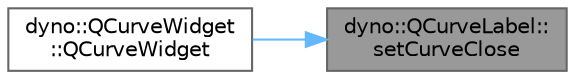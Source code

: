 digraph "dyno::QCurveLabel::setCurveClose"
{
 // LATEX_PDF_SIZE
  bgcolor="transparent";
  edge [fontname=Helvetica,fontsize=10,labelfontname=Helvetica,labelfontsize=10];
  node [fontname=Helvetica,fontsize=10,shape=box,height=0.2,width=0.4];
  rankdir="RL";
  Node1 [id="Node000001",label="dyno::QCurveLabel::\lsetCurveClose",height=0.2,width=0.4,color="gray40", fillcolor="grey60", style="filled", fontcolor="black",tooltip=" "];
  Node1 -> Node2 [id="edge1_Node000001_Node000002",dir="back",color="steelblue1",style="solid",tooltip=" "];
  Node2 [id="Node000002",label="dyno::QCurveWidget\l::QCurveWidget",height=0.2,width=0.4,color="grey40", fillcolor="white", style="filled",URL="$classdyno_1_1_q_curve_widget.html#a109463c9053c273c1512072060927834",tooltip=" "];
}
